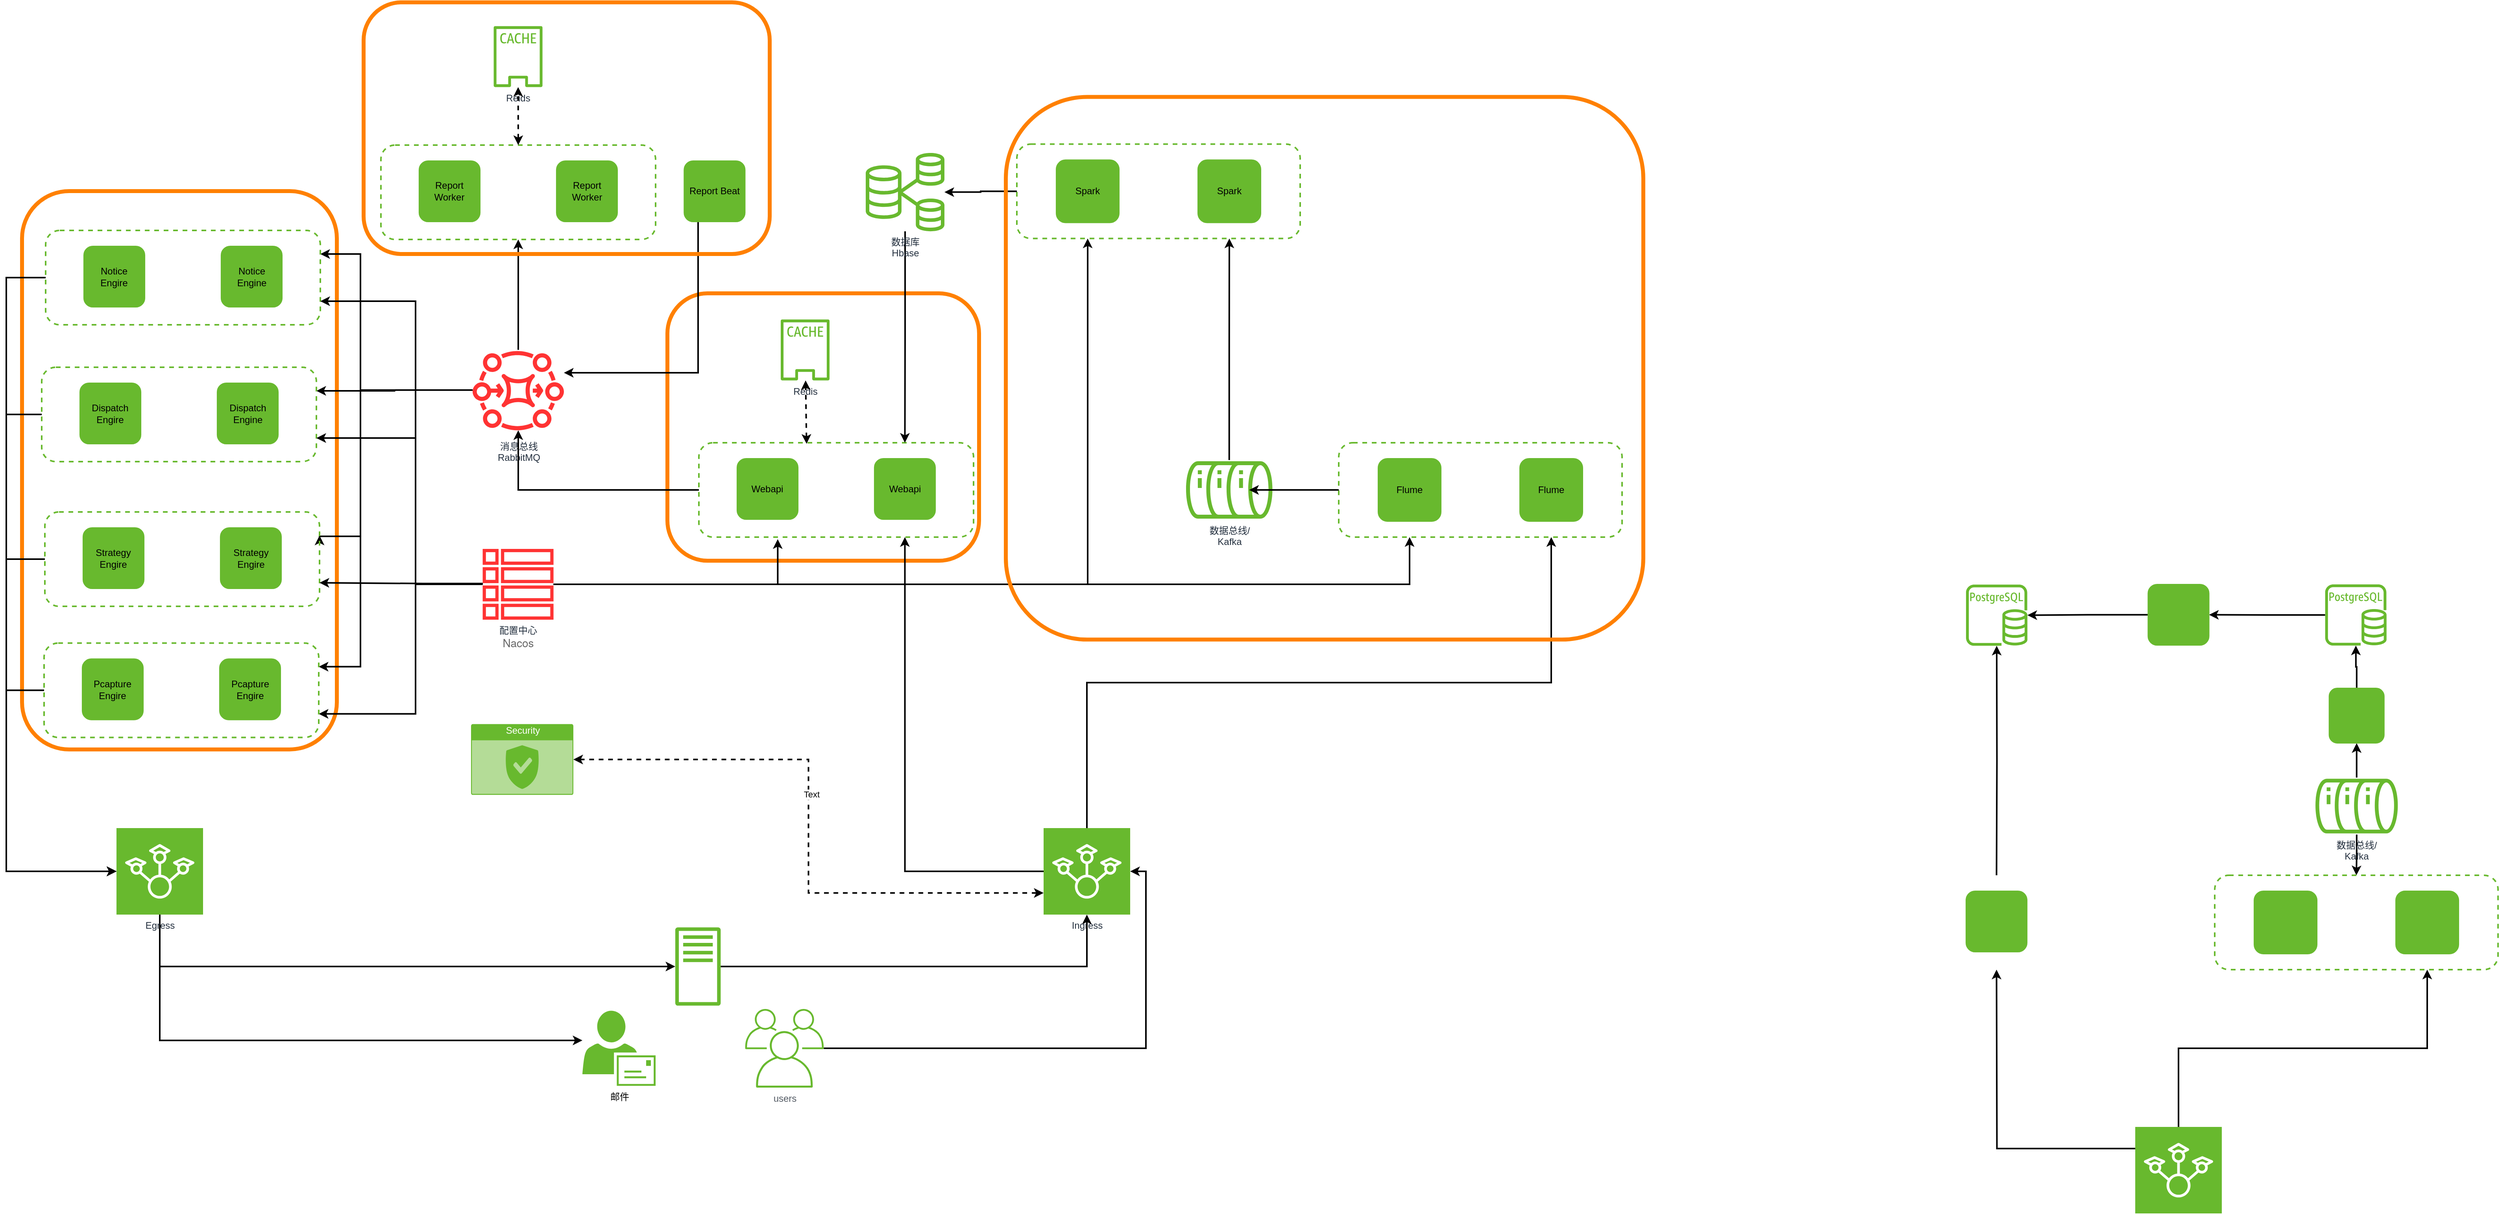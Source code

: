 <mxfile version="20.4.1" type="github">
  <diagram id="9oRhc1r4mWf8eJZ34Zwf" name="Page-1">
    <mxGraphModel dx="3762" dy="2219" grid="1" gridSize="10" guides="1" tooltips="1" connect="1" arrows="1" fold="1" page="1" pageScale="1" pageWidth="1169" pageHeight="827" math="0" shadow="0">
      <root>
        <mxCell id="0" />
        <mxCell id="1" parent="0" />
        <mxCell id="lge93pLNkwrm1VapkDIt-173" value="" style="rounded=1;whiteSpace=wrap;html=1;shadow=0;sketch=0;strokeColor=#FF8000;strokeWidth=5;fillColor=none;gradientColor=none;" vertex="1" parent="1">
          <mxGeometry x="-220" y="340" width="396" height="340" as="geometry" />
        </mxCell>
        <mxCell id="lge93pLNkwrm1VapkDIt-171" value="" style="rounded=1;whiteSpace=wrap;html=1;shadow=0;sketch=0;strokeColor=#FF8000;strokeWidth=5;fillColor=none;gradientColor=none;" vertex="1" parent="1">
          <mxGeometry x="-1040" y="210" width="400" height="710" as="geometry" />
        </mxCell>
        <mxCell id="lge93pLNkwrm1VapkDIt-13" style="edgeStyle=orthogonalEdgeStyle;rounded=0;orthogonalLoop=1;jettySize=auto;html=1;exitX=0.5;exitY=1;exitDx=0;exitDy=0;exitPerimeter=0;entryX=0.75;entryY=1;entryDx=0;entryDy=0;strokeWidth=2;" edge="1" parent="1" source="lge93pLNkwrm1VapkDIt-24" target="lge93pLNkwrm1VapkDIt-21">
          <mxGeometry relative="1" as="geometry">
            <mxPoint x="320" y="710" as="sourcePoint" />
            <mxPoint x="320" y="640" as="targetPoint" />
          </mxGeometry>
        </mxCell>
        <mxCell id="lge93pLNkwrm1VapkDIt-35" style="edgeStyle=orthogonalEdgeStyle;rounded=0;orthogonalLoop=1;jettySize=auto;html=1;strokeColor=#000000;entryX=0;entryY=0.5;entryDx=0;entryDy=0;entryPerimeter=0;strokeWidth=2;" edge="1" parent="1" source="lge93pLNkwrm1VapkDIt-8" target="lge93pLNkwrm1VapkDIt-24">
          <mxGeometry relative="1" as="geometry">
            <mxPoint x="320" y="780" as="targetPoint" />
          </mxGeometry>
        </mxCell>
        <mxCell id="lge93pLNkwrm1VapkDIt-8" value="users" style="sketch=0;outlineConnect=0;gradientColor=none;fontColor=#545B64;strokeColor=none;fillColor=#68B92E;dashed=0;verticalLabelPosition=bottom;verticalAlign=top;align=center;html=1;fontSize=12;fontStyle=0;aspect=fixed;shape=mxgraph.aws4.illustration_users;pointerEvents=1;strokeWidth=1;" vertex="1" parent="1">
          <mxGeometry x="-121.28" y="1250" width="100" height="100" as="geometry" />
        </mxCell>
        <mxCell id="lge93pLNkwrm1VapkDIt-34" style="edgeStyle=orthogonalEdgeStyle;rounded=0;orthogonalLoop=1;jettySize=auto;html=1;strokeColor=#000000;strokeWidth=2;" edge="1" parent="1" source="lge93pLNkwrm1VapkDIt-9" target="lge93pLNkwrm1VapkDIt-24">
          <mxGeometry relative="1" as="geometry" />
        </mxCell>
        <mxCell id="lge93pLNkwrm1VapkDIt-9" value="" style="sketch=0;outlineConnect=0;fontColor=#232F3E;gradientColor=none;fillColor=#68B92E;strokeColor=none;dashed=0;verticalLabelPosition=bottom;verticalAlign=top;align=center;html=1;fontSize=12;fontStyle=0;aspect=fixed;pointerEvents=1;shape=mxgraph.aws4.traditional_server;" vertex="1" parent="1">
          <mxGeometry x="-210" y="1146" width="57.69" height="100" as="geometry" />
        </mxCell>
        <mxCell id="lge93pLNkwrm1VapkDIt-175" style="edgeStyle=orthogonalEdgeStyle;rounded=0;orthogonalLoop=1;jettySize=auto;html=1;strokeColor=#000000;strokeWidth=2;entryX=0.75;entryY=1;entryDx=0;entryDy=0;" edge="1" parent="1" source="lge93pLNkwrm1VapkDIt-24" target="lge93pLNkwrm1VapkDIt-37">
          <mxGeometry relative="1" as="geometry">
            <mxPoint x="110" y="790" as="targetPoint" />
          </mxGeometry>
        </mxCell>
        <mxCell id="lge93pLNkwrm1VapkDIt-24" value="Ingress" style="sketch=0;points=[[0,0,0],[0.25,0,0],[0.5,0,0],[0.75,0,0],[1,0,0],[0,1,0],[0.25,1,0],[0.5,1,0],[0.75,1,0],[1,1,0],[0,0.25,0],[0,0.5,0],[0,0.75,0],[1,0.25,0],[1,0.5,0],[1,0.75,0]];outlineConnect=0;fontColor=#232F3E;gradientColor=none;gradientDirection=north;fillColor=#68B92E;strokeColor=#ffffff;dashed=0;verticalLabelPosition=bottom;verticalAlign=top;align=center;html=1;fontSize=12;fontStyle=0;aspect=fixed;shape=mxgraph.aws4.resourceIcon;resIcon=mxgraph.aws4.iot_sitewise;rounded=1;strokeWidth=1;direction=west;" vertex="1" parent="1">
          <mxGeometry x="258" y="1020" width="110" height="110" as="geometry" />
        </mxCell>
        <mxCell id="lge93pLNkwrm1VapkDIt-135" style="edgeStyle=orthogonalEdgeStyle;rounded=0;orthogonalLoop=1;jettySize=auto;html=1;strokeColor=#000000;strokeWidth=2;entryX=0.75;entryY=1;entryDx=0;entryDy=0;" edge="1" parent="1" source="lge93pLNkwrm1VapkDIt-25" target="lge93pLNkwrm1VapkDIt-140">
          <mxGeometry relative="1" as="geometry">
            <mxPoint x="924" y="310" as="sourcePoint" />
          </mxGeometry>
        </mxCell>
        <mxCell id="lge93pLNkwrm1VapkDIt-25" value="数据总线/&lt;br&gt;Kafka" style="sketch=0;outlineConnect=0;fontColor=#232F3E;gradientColor=none;fillColor=#68B92E;strokeColor=none;dashed=0;verticalLabelPosition=bottom;verticalAlign=top;align=center;html=1;fontSize=12;fontStyle=0;aspect=fixed;pointerEvents=1;shape=mxgraph.aws4.iot_analytics_data_store;rounded=1;strokeWidth=1;direction=south;shadow=0;perimeterSpacing=0;" vertex="1" parent="1">
          <mxGeometry x="439" y="552" width="109.77" height="76" as="geometry" />
        </mxCell>
        <mxCell id="lge93pLNkwrm1VapkDIt-33" value="" style="group" vertex="1" connectable="0" parent="1">
          <mxGeometry x="633" y="530" width="360" height="120" as="geometry" />
        </mxCell>
        <mxCell id="lge93pLNkwrm1VapkDIt-21" value="" style="rounded=1;whiteSpace=wrap;html=1;strokeColor=#68B92E;fillColor=none;gradientColor=#68B92E;dashed=1;strokeWidth=2;" vertex="1" parent="lge93pLNkwrm1VapkDIt-33">
          <mxGeometry width="360" height="120" as="geometry" />
        </mxCell>
        <mxCell id="lge93pLNkwrm1VapkDIt-16" value="Flume" style="whiteSpace=wrap;html=1;aspect=fixed;strokeColor=#68B92E;fillColor=#68B92E;gradientColor=#68B92E;rounded=1;" vertex="1" parent="lge93pLNkwrm1VapkDIt-33">
          <mxGeometry x="50" y="20" width="80" height="80" as="geometry" />
        </mxCell>
        <mxCell id="lge93pLNkwrm1VapkDIt-17" value="Flume" style="whiteSpace=wrap;html=1;aspect=fixed;strokeColor=#68B92E;fillColor=#68B92E;gradientColor=#68B92E;rounded=1;" vertex="1" parent="lge93pLNkwrm1VapkDIt-33">
          <mxGeometry x="230" y="20" width="80" height="80" as="geometry" />
        </mxCell>
        <mxCell id="lge93pLNkwrm1VapkDIt-36" value="" style="group" vertex="1" connectable="0" parent="1">
          <mxGeometry x="-180" y="530" width="349" height="120" as="geometry" />
        </mxCell>
        <mxCell id="lge93pLNkwrm1VapkDIt-37" value="" style="rounded=1;whiteSpace=wrap;html=1;strokeColor=#68B92E;fillColor=none;gradientColor=#68B92E;dashed=1;strokeWidth=2;" vertex="1" parent="lge93pLNkwrm1VapkDIt-36">
          <mxGeometry width="349" height="120" as="geometry" />
        </mxCell>
        <mxCell id="lge93pLNkwrm1VapkDIt-38" value="Webapi" style="whiteSpace=wrap;html=1;aspect=fixed;strokeColor=#68B92E;fillColor=#68B92E;gradientColor=#68B92E;rounded=1;" vertex="1" parent="lge93pLNkwrm1VapkDIt-36">
          <mxGeometry x="48.472" y="20" width="77.556" height="77.556" as="geometry" />
        </mxCell>
        <mxCell id="lge93pLNkwrm1VapkDIt-39" value="Webapi" style="whiteSpace=wrap;html=1;aspect=fixed;strokeColor=#68B92E;fillColor=#68B92E;gradientColor=#68B92E;rounded=1;" vertex="1" parent="lge93pLNkwrm1VapkDIt-36">
          <mxGeometry x="222.972" y="20" width="77.556" height="77.556" as="geometry" />
        </mxCell>
        <mxCell id="lge93pLNkwrm1VapkDIt-52" style="edgeStyle=orthogonalEdgeStyle;rounded=0;orthogonalLoop=1;jettySize=auto;html=1;entryX=0.5;entryY=1;entryDx=0;entryDy=0;strokeColor=#000000;strokeWidth=2;" edge="1" parent="1" source="lge93pLNkwrm1VapkDIt-45" target="lge93pLNkwrm1VapkDIt-48">
          <mxGeometry relative="1" as="geometry" />
        </mxCell>
        <mxCell id="lge93pLNkwrm1VapkDIt-63" style="edgeStyle=orthogonalEdgeStyle;rounded=0;orthogonalLoop=1;jettySize=auto;html=1;entryX=1;entryY=0.25;entryDx=0;entryDy=0;strokeColor=#000000;strokeWidth=2;" edge="1" parent="1" source="lge93pLNkwrm1VapkDIt-45" target="lge93pLNkwrm1VapkDIt-60">
          <mxGeometry relative="1" as="geometry">
            <Array as="points">
              <mxPoint x="-610" y="463" />
              <mxPoint x="-610" y="649" />
            </Array>
          </mxGeometry>
        </mxCell>
        <mxCell id="lge93pLNkwrm1VapkDIt-79" style="edgeStyle=orthogonalEdgeStyle;rounded=0;orthogonalLoop=1;jettySize=auto;html=1;entryX=1;entryY=0.25;entryDx=0;entryDy=0;strokeColor=#000000;strokeWidth=2;" edge="1" parent="1" source="lge93pLNkwrm1VapkDIt-45" target="lge93pLNkwrm1VapkDIt-76">
          <mxGeometry relative="1" as="geometry" />
        </mxCell>
        <mxCell id="lge93pLNkwrm1VapkDIt-93" style="edgeStyle=orthogonalEdgeStyle;rounded=0;orthogonalLoop=1;jettySize=auto;html=1;entryX=1;entryY=0.25;entryDx=0;entryDy=0;strokeColor=#000000;strokeWidth=2;" edge="1" parent="1" source="lge93pLNkwrm1VapkDIt-45" target="lge93pLNkwrm1VapkDIt-89">
          <mxGeometry relative="1" as="geometry">
            <Array as="points">
              <mxPoint x="-610" y="463" />
              <mxPoint x="-610" y="290" />
            </Array>
          </mxGeometry>
        </mxCell>
        <mxCell id="lge93pLNkwrm1VapkDIt-159" style="edgeStyle=orthogonalEdgeStyle;rounded=0;orthogonalLoop=1;jettySize=auto;html=1;entryX=1;entryY=0.25;entryDx=0;entryDy=0;strokeColor=#000000;strokeWidth=2;" edge="1" parent="1" source="lge93pLNkwrm1VapkDIt-45" target="lge93pLNkwrm1VapkDIt-155">
          <mxGeometry relative="1" as="geometry">
            <Array as="points">
              <mxPoint x="-610" y="463" />
              <mxPoint x="-610" y="815" />
            </Array>
          </mxGeometry>
        </mxCell>
        <mxCell id="lge93pLNkwrm1VapkDIt-45" value="消息总线&lt;br&gt;RabbitMQ" style="sketch=0;outlineConnect=0;fontColor=#232F3E;gradientColor=none;fillColor=#FF3333;strokeColor=none;dashed=0;verticalLabelPosition=bottom;verticalAlign=top;align=center;html=1;fontSize=12;fontStyle=0;aspect=fixed;pointerEvents=1;shape=mxgraph.aws4.mq_broker;rounded=1;shadow=0;strokeWidth=1;" vertex="1" parent="1">
          <mxGeometry x="-467.5" y="405" width="116" height="116" as="geometry" />
        </mxCell>
        <mxCell id="lge93pLNkwrm1VapkDIt-46" style="rounded=0;orthogonalLoop=1;jettySize=auto;html=1;strokeColor=#000000;exitX=0;exitY=0.5;exitDx=0;exitDy=0;edgeStyle=orthogonalEdgeStyle;strokeWidth=2;" edge="1" parent="1" source="lge93pLNkwrm1VapkDIt-37" target="lge93pLNkwrm1VapkDIt-45">
          <mxGeometry relative="1" as="geometry" />
        </mxCell>
        <mxCell id="lge93pLNkwrm1VapkDIt-47" value="" style="group" vertex="1" connectable="0" parent="1">
          <mxGeometry x="-584" y="151.5" width="349" height="120" as="geometry" />
        </mxCell>
        <mxCell id="lge93pLNkwrm1VapkDIt-48" value="" style="rounded=1;whiteSpace=wrap;html=1;strokeColor=#68B92E;fillColor=none;gradientColor=#68B92E;dashed=1;strokeWidth=2;" vertex="1" parent="lge93pLNkwrm1VapkDIt-47">
          <mxGeometry width="349" height="120" as="geometry" />
        </mxCell>
        <mxCell id="lge93pLNkwrm1VapkDIt-49" value="Report Worker" style="whiteSpace=wrap;html=1;aspect=fixed;strokeColor=#68B92E;fillColor=#68B92E;gradientColor=#68B92E;rounded=1;" vertex="1" parent="lge93pLNkwrm1VapkDIt-47">
          <mxGeometry x="48.472" y="20" width="77.556" height="77.556" as="geometry" />
        </mxCell>
        <mxCell id="lge93pLNkwrm1VapkDIt-50" value="Report Worker" style="whiteSpace=wrap;html=1;aspect=fixed;strokeColor=#68B92E;fillColor=#68B92E;gradientColor=#68B92E;rounded=1;" vertex="1" parent="lge93pLNkwrm1VapkDIt-47">
          <mxGeometry x="222.972" y="20" width="77.556" height="77.556" as="geometry" />
        </mxCell>
        <mxCell id="lge93pLNkwrm1VapkDIt-54" style="edgeStyle=orthogonalEdgeStyle;rounded=0;orthogonalLoop=1;jettySize=auto;html=1;strokeColor=#000000;strokeWidth=2;" edge="1" parent="1" source="lge93pLNkwrm1VapkDIt-53" target="lge93pLNkwrm1VapkDIt-45">
          <mxGeometry relative="1" as="geometry">
            <mxPoint x="-300" y="500" as="targetPoint" />
            <Array as="points">
              <mxPoint x="-181" y="441" />
            </Array>
          </mxGeometry>
        </mxCell>
        <mxCell id="lge93pLNkwrm1VapkDIt-53" value="Report Beat" style="whiteSpace=wrap;html=1;aspect=fixed;strokeColor=#68B92E;fillColor=#68B92E;gradientColor=#68B92E;rounded=1;" vertex="1" parent="1">
          <mxGeometry x="-198.838" y="171.5" width="77.556" height="77.556" as="geometry" />
        </mxCell>
        <mxCell id="lge93pLNkwrm1VapkDIt-59" value="" style="group" vertex="1" connectable="0" parent="1">
          <mxGeometry x="-1011" y="618" width="349" height="120" as="geometry" />
        </mxCell>
        <mxCell id="lge93pLNkwrm1VapkDIt-60" value="" style="rounded=1;whiteSpace=wrap;html=1;strokeColor=#68B92E;fillColor=none;gradientColor=#68B92E;dashed=1;strokeWidth=2;" vertex="1" parent="lge93pLNkwrm1VapkDIt-59">
          <mxGeometry width="349" height="120" as="geometry" />
        </mxCell>
        <mxCell id="lge93pLNkwrm1VapkDIt-61" value="Strategy Engire" style="whiteSpace=wrap;html=1;aspect=fixed;strokeColor=#68B92E;fillColor=#68B92E;gradientColor=#68B92E;rounded=1;" vertex="1" parent="lge93pLNkwrm1VapkDIt-59">
          <mxGeometry x="48.472" y="20" width="77.556" height="77.556" as="geometry" />
        </mxCell>
        <mxCell id="lge93pLNkwrm1VapkDIt-62" value="Strategy Engire" style="whiteSpace=wrap;html=1;aspect=fixed;strokeColor=#68B92E;fillColor=#68B92E;gradientColor=#68B92E;rounded=1;" vertex="1" parent="lge93pLNkwrm1VapkDIt-59">
          <mxGeometry x="222.972" y="20" width="77.556" height="77.556" as="geometry" />
        </mxCell>
        <mxCell id="lge93pLNkwrm1VapkDIt-85" style="edgeStyle=orthogonalEdgeStyle;rounded=0;orthogonalLoop=1;jettySize=auto;html=1;strokeColor=#000000;strokeWidth=2;" edge="1" parent="1" source="lge93pLNkwrm1VapkDIt-65" target="lge93pLNkwrm1VapkDIt-86">
          <mxGeometry relative="1" as="geometry">
            <mxPoint x="-360" y="1290" as="targetPoint" />
            <Array as="points">
              <mxPoint x="-865" y="1290" />
            </Array>
          </mxGeometry>
        </mxCell>
        <mxCell id="lge93pLNkwrm1VapkDIt-160" style="edgeStyle=orthogonalEdgeStyle;rounded=0;orthogonalLoop=1;jettySize=auto;html=1;strokeColor=#000000;strokeWidth=2;" edge="1" parent="1" source="lge93pLNkwrm1VapkDIt-65" target="lge93pLNkwrm1VapkDIt-9">
          <mxGeometry relative="1" as="geometry">
            <Array as="points">
              <mxPoint x="-865" y="1196" />
            </Array>
          </mxGeometry>
        </mxCell>
        <mxCell id="lge93pLNkwrm1VapkDIt-65" value="Egress" style="sketch=0;points=[[0,0,0],[0.25,0,0],[0.5,0,0],[0.75,0,0],[1,0,0],[0,1,0],[0.25,1,0],[0.5,1,0],[0.75,1,0],[1,1,0],[0,0.25,0],[0,0.5,0],[0,0.75,0],[1,0.25,0],[1,0.5,0],[1,0.75,0]];outlineConnect=0;fontColor=#232F3E;gradientColor=none;gradientDirection=north;fillColor=#68B92E;strokeColor=#ffffff;dashed=0;verticalLabelPosition=bottom;verticalAlign=top;align=center;html=1;fontSize=12;fontStyle=0;aspect=fixed;shape=mxgraph.aws4.resourceIcon;resIcon=mxgraph.aws4.iot_sitewise;rounded=1;strokeWidth=1;direction=west;" vertex="1" parent="1">
          <mxGeometry x="-920" y="1020" width="110" height="110" as="geometry" />
        </mxCell>
        <mxCell id="lge93pLNkwrm1VapkDIt-75" value="" style="group" vertex="1" connectable="0" parent="1">
          <mxGeometry x="-1015" y="434" width="349" height="120" as="geometry" />
        </mxCell>
        <mxCell id="lge93pLNkwrm1VapkDIt-76" value="" style="rounded=1;whiteSpace=wrap;html=1;strokeColor=#68B92E;fillColor=none;gradientColor=#68B92E;dashed=1;strokeWidth=2;" vertex="1" parent="lge93pLNkwrm1VapkDIt-75">
          <mxGeometry width="349" height="120" as="geometry" />
        </mxCell>
        <mxCell id="lge93pLNkwrm1VapkDIt-77" value="Dispatch Engire" style="whiteSpace=wrap;html=1;aspect=fixed;strokeColor=#68B92E;fillColor=#68B92E;gradientColor=#68B92E;rounded=1;" vertex="1" parent="lge93pLNkwrm1VapkDIt-75">
          <mxGeometry x="48.472" y="20" width="77.556" height="77.556" as="geometry" />
        </mxCell>
        <mxCell id="lge93pLNkwrm1VapkDIt-78" value="Dispatch Engine" style="whiteSpace=wrap;html=1;aspect=fixed;strokeColor=#68B92E;fillColor=#68B92E;gradientColor=#68B92E;rounded=1;" vertex="1" parent="lge93pLNkwrm1VapkDIt-75">
          <mxGeometry x="222.972" y="20" width="77.556" height="77.556" as="geometry" />
        </mxCell>
        <mxCell id="lge93pLNkwrm1VapkDIt-86" value="邮件" style="sketch=0;pointerEvents=1;shadow=0;dashed=0;html=1;strokeColor=none;fillColor=#68B92E;labelPosition=center;verticalLabelPosition=bottom;verticalAlign=top;outlineConnect=0;align=center;shape=mxgraph.office.users.mail_user;rounded=1;strokeWidth=1;" vertex="1" parent="1">
          <mxGeometry x="-328" y="1252.25" width="93" height="95.5" as="geometry" />
        </mxCell>
        <mxCell id="lge93pLNkwrm1VapkDIt-88" value="" style="group;dashed=1;dashPattern=1 2;strokeWidth=3;" vertex="1" connectable="0" parent="1">
          <mxGeometry x="-1010" y="260" width="349" height="120" as="geometry" />
        </mxCell>
        <mxCell id="lge93pLNkwrm1VapkDIt-89" value="" style="rounded=1;whiteSpace=wrap;html=1;strokeColor=#68B92E;fillColor=none;gradientColor=#68B92E;dashed=1;strokeWidth=2;" vertex="1" parent="lge93pLNkwrm1VapkDIt-88">
          <mxGeometry width="349" height="120" as="geometry" />
        </mxCell>
        <mxCell id="lge93pLNkwrm1VapkDIt-90" value="Notice &lt;br&gt;Engire" style="whiteSpace=wrap;html=1;aspect=fixed;strokeColor=#68B92E;fillColor=#68B92E;gradientColor=#68B92E;rounded=1;" vertex="1" parent="lge93pLNkwrm1VapkDIt-88">
          <mxGeometry x="48.472" y="20" width="77.556" height="77.556" as="geometry" />
        </mxCell>
        <mxCell id="lge93pLNkwrm1VapkDIt-91" value="Notice &lt;br&gt;Engine" style="whiteSpace=wrap;html=1;aspect=fixed;strokeColor=#68B92E;fillColor=#68B92E;gradientColor=#68B92E;rounded=1;" vertex="1" parent="lge93pLNkwrm1VapkDIt-88">
          <mxGeometry x="222.972" y="20" width="77.556" height="77.556" as="geometry" />
        </mxCell>
        <mxCell id="lge93pLNkwrm1VapkDIt-103" style="edgeStyle=orthogonalEdgeStyle;rounded=0;orthogonalLoop=1;jettySize=auto;html=1;entryX=0.287;entryY=1.022;entryDx=0;entryDy=0;entryPerimeter=0;strokeColor=#000000;strokeWidth=2;" edge="1" parent="1" source="lge93pLNkwrm1VapkDIt-95" target="lge93pLNkwrm1VapkDIt-37">
          <mxGeometry relative="1" as="geometry" />
        </mxCell>
        <mxCell id="lge93pLNkwrm1VapkDIt-109" style="edgeStyle=orthogonalEdgeStyle;rounded=0;orthogonalLoop=1;jettySize=auto;html=1;entryX=1;entryY=0.75;entryDx=0;entryDy=0;strokeColor=#000000;strokeWidth=2;" edge="1" parent="1" source="lge93pLNkwrm1VapkDIt-95" target="lge93pLNkwrm1VapkDIt-76">
          <mxGeometry relative="1" as="geometry">
            <Array as="points">
              <mxPoint x="-540" y="709" />
              <mxPoint x="-540" y="524" />
            </Array>
          </mxGeometry>
        </mxCell>
        <mxCell id="lge93pLNkwrm1VapkDIt-110" style="edgeStyle=orthogonalEdgeStyle;rounded=0;orthogonalLoop=1;jettySize=auto;html=1;entryX=1;entryY=0.75;entryDx=0;entryDy=0;strokeColor=#000000;strokeWidth=2;" edge="1" parent="1" source="lge93pLNkwrm1VapkDIt-95" target="lge93pLNkwrm1VapkDIt-89">
          <mxGeometry relative="1" as="geometry">
            <Array as="points">
              <mxPoint x="-540" y="709" />
              <mxPoint x="-540" y="350" />
            </Array>
          </mxGeometry>
        </mxCell>
        <mxCell id="lge93pLNkwrm1VapkDIt-158" style="edgeStyle=orthogonalEdgeStyle;rounded=0;orthogonalLoop=1;jettySize=auto;html=1;entryX=1;entryY=0.75;entryDx=0;entryDy=0;strokeColor=#000000;strokeWidth=2;" edge="1" parent="1" source="lge93pLNkwrm1VapkDIt-95" target="lge93pLNkwrm1VapkDIt-155">
          <mxGeometry relative="1" as="geometry">
            <Array as="points">
              <mxPoint x="-540" y="710" />
              <mxPoint x="-540" y="875" />
            </Array>
          </mxGeometry>
        </mxCell>
        <mxCell id="lge93pLNkwrm1VapkDIt-168" style="edgeStyle=orthogonalEdgeStyle;rounded=0;orthogonalLoop=1;jettySize=auto;html=1;entryX=0.25;entryY=1;entryDx=0;entryDy=0;strokeColor=#000000;strokeWidth=2;" edge="1" parent="1" source="lge93pLNkwrm1VapkDIt-95" target="lge93pLNkwrm1VapkDIt-140">
          <mxGeometry relative="1" as="geometry" />
        </mxCell>
        <mxCell id="lge93pLNkwrm1VapkDIt-95" value="配置中心&lt;br&gt;&lt;span style=&quot;color: rgb(102, 102, 102); font-family: &amp;quot;Helvetica Neue&amp;quot;, STHeiti, &amp;quot;Microsoft YaHei&amp;quot;, Helvetica, Arial, sans-serif; font-size: 14px; text-align: start; background-color: rgb(255, 255, 255);&quot;&gt;Nacos&lt;/span&gt;" style="sketch=0;outlineConnect=0;fontColor=#232F3E;gradientColor=none;fillColor=#FF3333;strokeColor=none;dashed=0;verticalLabelPosition=bottom;verticalAlign=top;align=center;html=1;fontSize=12;fontStyle=0;aspect=fixed;pointerEvents=1;shape=mxgraph.aws4.table;rounded=1;shadow=0;strokeWidth=1;" vertex="1" parent="1">
          <mxGeometry x="-454.71" y="665" width="90" height="90" as="geometry" />
        </mxCell>
        <mxCell id="lge93pLNkwrm1VapkDIt-102" value="" style="endArrow=classic;html=1;rounded=0;strokeColor=#000000;strokeWidth=2;entryX=0.25;entryY=1;entryDx=0;entryDy=0;edgeStyle=orthogonalEdgeStyle;" edge="1" parent="1" source="lge93pLNkwrm1VapkDIt-95" target="lge93pLNkwrm1VapkDIt-21">
          <mxGeometry width="50" height="50" relative="1" as="geometry">
            <mxPoint x="-370" y="670" as="sourcePoint" />
            <mxPoint x="-320" y="620" as="targetPoint" />
          </mxGeometry>
        </mxCell>
        <mxCell id="lge93pLNkwrm1VapkDIt-113" value="" style="endArrow=classic;html=1;rounded=0;strokeColor=#000000;strokeWidth=2;entryX=1;entryY=0.75;entryDx=0;entryDy=0;" edge="1" parent="1" source="lge93pLNkwrm1VapkDIt-95" target="lge93pLNkwrm1VapkDIt-60">
          <mxGeometry width="50" height="50" relative="1" as="geometry">
            <mxPoint x="-360" y="670" as="sourcePoint" />
            <mxPoint x="-310" y="620" as="targetPoint" />
          </mxGeometry>
        </mxCell>
        <mxCell id="lge93pLNkwrm1VapkDIt-114" style="edgeStyle=orthogonalEdgeStyle;rounded=0;orthogonalLoop=1;jettySize=auto;html=1;strokeColor=#000000;entryX=1;entryY=0.5;entryDx=0;entryDy=0;strokeWidth=2;" edge="1" parent="1" source="lge93pLNkwrm1VapkDIt-115" target="lge93pLNkwrm1VapkDIt-132">
          <mxGeometry relative="1" as="geometry">
            <mxPoint x="1723.03" y="761.5" as="targetPoint" />
          </mxGeometry>
        </mxCell>
        <mxCell id="lge93pLNkwrm1VapkDIt-115" value="" style="sketch=0;outlineConnect=0;fontColor=#232F3E;gradientColor=none;fillColor=#68B92E;strokeColor=none;dashed=0;verticalLabelPosition=bottom;verticalAlign=top;align=center;html=1;fontSize=12;fontStyle=0;aspect=fixed;pointerEvents=1;shape=mxgraph.aws4.rds_postgresql_instance;" vertex="1" parent="1">
          <mxGeometry x="1886.35" y="710" width="78" height="78" as="geometry" />
        </mxCell>
        <mxCell id="lge93pLNkwrm1VapkDIt-116" value="" style="sketch=0;outlineConnect=0;fontColor=#232F3E;gradientColor=none;fillColor=#68B92E;strokeColor=none;dashed=0;verticalLabelPosition=bottom;verticalAlign=top;align=center;html=1;fontSize=12;fontStyle=0;aspect=fixed;pointerEvents=1;shape=mxgraph.aws4.rds_postgresql_instance;" vertex="1" parent="1">
          <mxGeometry x="1430.03" y="710.28" width="78" height="78" as="geometry" />
        </mxCell>
        <mxCell id="lge93pLNkwrm1VapkDIt-117" style="edgeStyle=orthogonalEdgeStyle;rounded=0;orthogonalLoop=1;jettySize=auto;html=1;exitX=0.5;exitY=1;exitDx=0;exitDy=0;exitPerimeter=0;entryX=0.75;entryY=1;entryDx=0;entryDy=0;strokeWidth=2;" edge="1" parent="1" source="lge93pLNkwrm1VapkDIt-119" target="lge93pLNkwrm1VapkDIt-127">
          <mxGeometry relative="1" as="geometry">
            <mxPoint x="1707.03" y="1260" as="sourcePoint" />
            <mxPoint x="1707.03" y="1190" as="targetPoint" />
          </mxGeometry>
        </mxCell>
        <mxCell id="lge93pLNkwrm1VapkDIt-118" style="edgeStyle=orthogonalEdgeStyle;rounded=0;orthogonalLoop=1;jettySize=auto;html=1;entryX=0.75;entryY=1;entryDx=0;entryDy=0;strokeColor=#000000;strokeWidth=2;exitX=1;exitY=0.75;exitDx=0;exitDy=0;exitPerimeter=0;" edge="1" parent="1" source="lge93pLNkwrm1VapkDIt-119">
          <mxGeometry relative="1" as="geometry">
            <mxPoint x="1468.78" y="1200.0" as="targetPoint" />
          </mxGeometry>
        </mxCell>
        <mxCell id="lge93pLNkwrm1VapkDIt-119" value="" style="sketch=0;points=[[0,0,0],[0.25,0,0],[0.5,0,0],[0.75,0,0],[1,0,0],[0,1,0],[0.25,1,0],[0.5,1,0],[0.75,1,0],[1,1,0],[0,0.25,0],[0,0.5,0],[0,0.75,0],[1,0.25,0],[1,0.5,0],[1,0.75,0]];outlineConnect=0;fontColor=#232F3E;gradientColor=none;gradientDirection=north;fillColor=#68B92E;strokeColor=#ffffff;dashed=0;verticalLabelPosition=bottom;verticalAlign=top;align=center;html=1;fontSize=12;fontStyle=0;aspect=fixed;shape=mxgraph.aws4.resourceIcon;resIcon=mxgraph.aws4.iot_sitewise;rounded=1;strokeWidth=2;direction=west;" vertex="1" parent="1">
          <mxGeometry x="1645.03" y="1400" width="110" height="110" as="geometry" />
        </mxCell>
        <mxCell id="lge93pLNkwrm1VapkDIt-120" value="" style="edgeStyle=orthogonalEdgeStyle;rounded=0;orthogonalLoop=1;jettySize=auto;html=1;strokeColor=#000000;strokeWidth=2;" edge="1" parent="1" source="lge93pLNkwrm1VapkDIt-122" target="lge93pLNkwrm1VapkDIt-127">
          <mxGeometry relative="1" as="geometry" />
        </mxCell>
        <mxCell id="lge93pLNkwrm1VapkDIt-121" style="edgeStyle=orthogonalEdgeStyle;rounded=0;orthogonalLoop=1;jettySize=auto;html=1;entryX=0.5;entryY=1;entryDx=0;entryDy=0;strokeColor=#000000;strokeWidth=2;" edge="1" parent="1" source="lge93pLNkwrm1VapkDIt-122" target="lge93pLNkwrm1VapkDIt-124">
          <mxGeometry relative="1" as="geometry">
            <mxPoint x="1947.03" y="900" as="sourcePoint" />
          </mxGeometry>
        </mxCell>
        <mxCell id="lge93pLNkwrm1VapkDIt-122" value="数据总线/&lt;br&gt;Kafka" style="sketch=0;outlineConnect=0;fontColor=#232F3E;gradientColor=none;fillColor=#68B92E;strokeColor=none;dashed=0;verticalLabelPosition=bottom;verticalAlign=top;align=center;html=1;fontSize=12;fontStyle=0;aspect=fixed;pointerEvents=1;shape=mxgraph.aws4.iot_analytics_data_store;rounded=1;strokeWidth=1;direction=south;shadow=0;perimeterSpacing=0;" vertex="1" parent="1">
          <mxGeometry x="1874.03" y="955.78" width="104.63" height="72.44" as="geometry" />
        </mxCell>
        <mxCell id="lge93pLNkwrm1VapkDIt-123" style="edgeStyle=orthogonalEdgeStyle;rounded=0;orthogonalLoop=1;jettySize=auto;html=1;strokeColor=#000000;strokeWidth=2;" edge="1" parent="1" source="lge93pLNkwrm1VapkDIt-124" target="lge93pLNkwrm1VapkDIt-115">
          <mxGeometry relative="1" as="geometry" />
        </mxCell>
        <mxCell id="lge93pLNkwrm1VapkDIt-124" value="" style="whiteSpace=wrap;html=1;aspect=fixed;strokeColor=#68B92E;fillColor=#68B92E;gradientColor=#68B92E;rounded=1;" vertex="1" parent="1">
          <mxGeometry x="1891.35" y="842" width="70" height="70" as="geometry" />
        </mxCell>
        <mxCell id="lge93pLNkwrm1VapkDIt-125" style="edgeStyle=orthogonalEdgeStyle;rounded=0;orthogonalLoop=1;jettySize=auto;html=1;strokeColor=#000000;exitX=0;exitY=0.5;exitDx=0;exitDy=0;strokeWidth=2;" edge="1" parent="1" source="lge93pLNkwrm1VapkDIt-132" target="lge93pLNkwrm1VapkDIt-116">
          <mxGeometry relative="1" as="geometry">
            <mxPoint x="1663.03" y="761.5" as="sourcePoint" />
          </mxGeometry>
        </mxCell>
        <mxCell id="lge93pLNkwrm1VapkDIt-126" value="" style="group" vertex="1" connectable="0" parent="1">
          <mxGeometry x="1746.03" y="1080" width="360" height="120" as="geometry" />
        </mxCell>
        <mxCell id="lge93pLNkwrm1VapkDIt-127" value="" style="rounded=1;whiteSpace=wrap;html=1;strokeColor=#68B92E;fillColor=none;gradientColor=#68B92E;dashed=1;strokeWidth=2;" vertex="1" parent="lge93pLNkwrm1VapkDIt-126">
          <mxGeometry width="360" height="120" as="geometry" />
        </mxCell>
        <mxCell id="lge93pLNkwrm1VapkDIt-128" value="" style="whiteSpace=wrap;html=1;aspect=fixed;strokeColor=#68B92E;fillColor=#68B92E;gradientColor=#68B92E;rounded=1;" vertex="1" parent="lge93pLNkwrm1VapkDIt-126">
          <mxGeometry x="50" y="20" width="80" height="80" as="geometry" />
        </mxCell>
        <mxCell id="lge93pLNkwrm1VapkDIt-129" value="" style="whiteSpace=wrap;html=1;aspect=fixed;strokeColor=#68B92E;fillColor=#68B92E;gradientColor=#68B92E;rounded=1;" vertex="1" parent="lge93pLNkwrm1VapkDIt-126">
          <mxGeometry x="230" y="20" width="80" height="80" as="geometry" />
        </mxCell>
        <mxCell id="lge93pLNkwrm1VapkDIt-130" value="" style="whiteSpace=wrap;html=1;aspect=fixed;strokeColor=#68B92E;fillColor=#68B92E;gradientColor=#68B92E;rounded=1;" vertex="1" parent="1">
          <mxGeometry x="1430.002" y="1100" width="77.556" height="77.556" as="geometry" />
        </mxCell>
        <mxCell id="lge93pLNkwrm1VapkDIt-131" style="edgeStyle=orthogonalEdgeStyle;rounded=0;orthogonalLoop=1;jettySize=auto;html=1;strokeColor=#000000;strokeWidth=2;exitX=0.75;exitY=0;exitDx=0;exitDy=0;" edge="1" parent="1" target="lge93pLNkwrm1VapkDIt-116">
          <mxGeometry relative="1" as="geometry">
            <mxPoint x="1468.78" y="1080.0" as="sourcePoint" />
          </mxGeometry>
        </mxCell>
        <mxCell id="lge93pLNkwrm1VapkDIt-132" value="" style="whiteSpace=wrap;html=1;aspect=fixed;strokeColor=#68B92E;fillColor=#68B92E;gradientColor=#68B92E;rounded=1;" vertex="1" parent="1">
          <mxGeometry x="1661.252" y="710" width="77.556" height="77.556" as="geometry" />
        </mxCell>
        <mxCell id="lge93pLNkwrm1VapkDIt-146" style="edgeStyle=orthogonalEdgeStyle;rounded=0;orthogonalLoop=1;jettySize=auto;html=1;entryX=0.75;entryY=0;entryDx=0;entryDy=0;strokeColor=#000000;strokeWidth=2;" edge="1" parent="1" source="lge93pLNkwrm1VapkDIt-134" target="lge93pLNkwrm1VapkDIt-37">
          <mxGeometry relative="1" as="geometry" />
        </mxCell>
        <mxCell id="lge93pLNkwrm1VapkDIt-134" value="数据库&lt;br&gt;Hbase" style="sketch=0;outlineConnect=0;fontColor=#232F3E;gradientColor=none;fillColor=#68B92E;strokeColor=none;dashed=0;verticalLabelPosition=bottom;verticalAlign=top;align=center;html=1;fontSize=12;fontStyle=0;aspect=fixed;pointerEvents=1;shape=mxgraph.aws4.rds_multi_az_db_cluster;rounded=1;shadow=0;strokeWidth=1;" vertex="1" parent="1">
          <mxGeometry x="32" y="161.28" width="100" height="100" as="geometry" />
        </mxCell>
        <mxCell id="lge93pLNkwrm1VapkDIt-136" style="edgeStyle=orthogonalEdgeStyle;rounded=0;orthogonalLoop=1;jettySize=auto;html=1;strokeColor=#000000;strokeWidth=2;" edge="1" parent="1" source="lge93pLNkwrm1VapkDIt-21" target="lge93pLNkwrm1VapkDIt-25">
          <mxGeometry relative="1" as="geometry" />
        </mxCell>
        <mxCell id="lge93pLNkwrm1VapkDIt-137" value="Redis" style="sketch=0;outlineConnect=0;fontColor=#232F3E;gradientColor=none;fillColor=#68B92E;strokeColor=none;dashed=0;verticalLabelPosition=bottom;verticalAlign=top;align=center;html=1;fontSize=12;fontStyle=0;aspect=fixed;pointerEvents=1;shape=mxgraph.aws4.cached_volume;rounded=1;shadow=0;strokeWidth=1;" vertex="1" parent="1">
          <mxGeometry x="-76" y="373" width="62" height="78" as="geometry" />
        </mxCell>
        <mxCell id="lge93pLNkwrm1VapkDIt-138" value="Reids" style="sketch=0;outlineConnect=0;fontColor=#232F3E;gradientColor=none;fillColor=#68B92E;strokeColor=none;dashed=0;verticalLabelPosition=bottom;verticalAlign=top;align=center;html=1;fontSize=12;fontStyle=0;aspect=fixed;pointerEvents=1;shape=mxgraph.aws4.cached_volume;rounded=1;shadow=0;strokeWidth=1;" vertex="1" parent="1">
          <mxGeometry x="-440.71" width="62" height="78" as="geometry" />
        </mxCell>
        <mxCell id="lge93pLNkwrm1VapkDIt-139" value="" style="group;strokeColor=none;rounded=1;" vertex="1" connectable="0" parent="1">
          <mxGeometry x="224" y="150.28" width="797.5" height="630" as="geometry" />
        </mxCell>
        <mxCell id="lge93pLNkwrm1VapkDIt-140" value="" style="rounded=1;whiteSpace=wrap;html=1;strokeColor=#68B92E;fillColor=none;gradientColor=#68B92E;dashed=1;strokeWidth=2;" vertex="1" parent="lge93pLNkwrm1VapkDIt-139">
          <mxGeometry width="360" height="120" as="geometry" />
        </mxCell>
        <mxCell id="lge93pLNkwrm1VapkDIt-141" value="Spark" style="whiteSpace=wrap;html=1;aspect=fixed;strokeColor=#68B92E;fillColor=#68B92E;gradientColor=#68B92E;rounded=1;" vertex="1" parent="lge93pLNkwrm1VapkDIt-139">
          <mxGeometry x="50" y="20" width="80" height="80" as="geometry" />
        </mxCell>
        <mxCell id="lge93pLNkwrm1VapkDIt-142" value="Spark" style="whiteSpace=wrap;html=1;aspect=fixed;strokeColor=#68B92E;fillColor=#68B92E;gradientColor=#68B92E;rounded=1;" vertex="1" parent="lge93pLNkwrm1VapkDIt-139">
          <mxGeometry x="230" y="20" width="80" height="80" as="geometry" />
        </mxCell>
        <mxCell id="lge93pLNkwrm1VapkDIt-145" style="edgeStyle=orthogonalEdgeStyle;rounded=0;orthogonalLoop=1;jettySize=auto;html=1;strokeColor=#000000;strokeWidth=2;" edge="1" parent="1" source="lge93pLNkwrm1VapkDIt-140" target="lge93pLNkwrm1VapkDIt-134">
          <mxGeometry relative="1" as="geometry" />
        </mxCell>
        <mxCell id="lge93pLNkwrm1VapkDIt-147" value="" style="endArrow=classic;startArrow=classic;html=1;rounded=0;strokeColor=#000000;strokeWidth=2;exitX=0.392;exitY=0.011;exitDx=0;exitDy=0;exitPerimeter=0;dashed=1;" edge="1" parent="1" source="lge93pLNkwrm1VapkDIt-37" target="lge93pLNkwrm1VapkDIt-137">
          <mxGeometry width="50" height="50" relative="1" as="geometry">
            <mxPoint x="80" y="670" as="sourcePoint" />
            <mxPoint x="130" y="620" as="targetPoint" />
          </mxGeometry>
        </mxCell>
        <mxCell id="lge93pLNkwrm1VapkDIt-148" value="" style="endArrow=classic;startArrow=classic;html=1;rounded=0;dashed=1;strokeColor=#000000;strokeWidth=2;exitX=0.5;exitY=0;exitDx=0;exitDy=0;" edge="1" parent="1" source="lge93pLNkwrm1VapkDIt-48" target="lge93pLNkwrm1VapkDIt-138">
          <mxGeometry width="50" height="50" relative="1" as="geometry">
            <mxPoint x="80" y="510" as="sourcePoint" />
            <mxPoint x="-260" y="50" as="targetPoint" />
          </mxGeometry>
        </mxCell>
        <mxCell id="lge93pLNkwrm1VapkDIt-149" value="Security" style="html=1;strokeColor=none;fillColor=#68B92E;labelPosition=center;verticalLabelPosition=middle;verticalAlign=top;align=center;fontSize=12;outlineConnect=0;spacingTop=-6;fontColor=#FFFFFF;sketch=0;shape=mxgraph.sitemap.security;rounded=1;shadow=0;dashed=1;strokeWidth=1;" vertex="1" parent="1">
          <mxGeometry x="-469.5" y="887.78" width="130" height="90" as="geometry" />
        </mxCell>
        <mxCell id="lge93pLNkwrm1VapkDIt-151" value="" style="endArrow=classic;startArrow=classic;html=1;rounded=0;dashed=1;strokeColor=#000000;strokeWidth=2;exitX=1;exitY=0.5;exitDx=0;exitDy=0;exitPerimeter=0;entryX=1;entryY=0.25;entryDx=0;entryDy=0;entryPerimeter=0;edgeStyle=orthogonalEdgeStyle;" edge="1" parent="1" source="lge93pLNkwrm1VapkDIt-149" target="lge93pLNkwrm1VapkDIt-24">
          <mxGeometry width="50" height="50" relative="1" as="geometry">
            <mxPoint x="80" y="840" as="sourcePoint" />
            <mxPoint x="130" y="790" as="targetPoint" />
          </mxGeometry>
        </mxCell>
        <mxCell id="lge93pLNkwrm1VapkDIt-152" value="Text" style="edgeLabel;html=1;align=center;verticalAlign=middle;resizable=0;points=[];" vertex="1" connectable="0" parent="lge93pLNkwrm1VapkDIt-151">
          <mxGeometry x="-0.106" y="2" relative="1" as="geometry">
            <mxPoint x="1" as="offset" />
          </mxGeometry>
        </mxCell>
        <mxCell id="lge93pLNkwrm1VapkDIt-154" value="" style="group" vertex="1" connectable="0" parent="1">
          <mxGeometry x="-1012" y="784.78" width="349" height="120" as="geometry" />
        </mxCell>
        <mxCell id="lge93pLNkwrm1VapkDIt-155" value="" style="rounded=1;whiteSpace=wrap;html=1;strokeColor=#68B92E;fillColor=none;gradientColor=#68B92E;dashed=1;strokeWidth=2;" vertex="1" parent="lge93pLNkwrm1VapkDIt-154">
          <mxGeometry width="349" height="120" as="geometry" />
        </mxCell>
        <mxCell id="lge93pLNkwrm1VapkDIt-156" value="Pcapture&lt;br&gt;Engire" style="whiteSpace=wrap;html=1;aspect=fixed;strokeColor=#68B92E;fillColor=#68B92E;gradientColor=#68B92E;rounded=1;" vertex="1" parent="lge93pLNkwrm1VapkDIt-154">
          <mxGeometry x="48.472" y="20" width="77.556" height="77.556" as="geometry" />
        </mxCell>
        <mxCell id="lge93pLNkwrm1VapkDIt-157" value="Pcapture&lt;br&gt;Engire" style="whiteSpace=wrap;html=1;aspect=fixed;strokeColor=#68B92E;fillColor=#68B92E;gradientColor=#68B92E;rounded=1;" vertex="1" parent="lge93pLNkwrm1VapkDIt-154">
          <mxGeometry x="222.972" y="20" width="77.556" height="77.556" as="geometry" />
        </mxCell>
        <mxCell id="lge93pLNkwrm1VapkDIt-164" style="edgeStyle=orthogonalEdgeStyle;rounded=0;orthogonalLoop=1;jettySize=auto;html=1;exitX=0;exitY=0.5;exitDx=0;exitDy=0;entryX=1;entryY=0.5;entryDx=0;entryDy=0;entryPerimeter=0;strokeColor=#000000;strokeWidth=2;" edge="1" parent="1" source="lge93pLNkwrm1VapkDIt-155" target="lge93pLNkwrm1VapkDIt-65">
          <mxGeometry relative="1" as="geometry">
            <Array as="points">
              <mxPoint x="-1060" y="845" />
              <mxPoint x="-1060" y="1075" />
            </Array>
          </mxGeometry>
        </mxCell>
        <mxCell id="lge93pLNkwrm1VapkDIt-165" style="edgeStyle=orthogonalEdgeStyle;rounded=0;orthogonalLoop=1;jettySize=auto;html=1;entryX=1;entryY=0.5;entryDx=0;entryDy=0;entryPerimeter=0;strokeColor=#000000;strokeWidth=2;" edge="1" parent="1" source="lge93pLNkwrm1VapkDIt-60" target="lge93pLNkwrm1VapkDIt-65">
          <mxGeometry relative="1" as="geometry">
            <Array as="points">
              <mxPoint x="-1060" y="678" />
              <mxPoint x="-1060" y="1075" />
            </Array>
          </mxGeometry>
        </mxCell>
        <mxCell id="lge93pLNkwrm1VapkDIt-166" style="edgeStyle=orthogonalEdgeStyle;rounded=0;orthogonalLoop=1;jettySize=auto;html=1;entryX=1;entryY=0.5;entryDx=0;entryDy=0;entryPerimeter=0;strokeColor=#000000;strokeWidth=2;" edge="1" parent="1" source="lge93pLNkwrm1VapkDIt-76" target="lge93pLNkwrm1VapkDIt-65">
          <mxGeometry relative="1" as="geometry">
            <Array as="points">
              <mxPoint x="-1060" y="494" />
              <mxPoint x="-1060" y="1075" />
            </Array>
          </mxGeometry>
        </mxCell>
        <mxCell id="lge93pLNkwrm1VapkDIt-167" style="edgeStyle=orthogonalEdgeStyle;rounded=0;orthogonalLoop=1;jettySize=auto;html=1;entryX=1;entryY=0.5;entryDx=0;entryDy=0;entryPerimeter=0;strokeColor=#000000;strokeWidth=2;" edge="1" parent="1" source="lge93pLNkwrm1VapkDIt-89" target="lge93pLNkwrm1VapkDIt-65">
          <mxGeometry relative="1" as="geometry">
            <Array as="points">
              <mxPoint x="-1060" y="320" />
              <mxPoint x="-1060" y="1075" />
            </Array>
          </mxGeometry>
        </mxCell>
        <mxCell id="lge93pLNkwrm1VapkDIt-170" value="" style="rounded=1;whiteSpace=wrap;html=1;shadow=0;sketch=0;strokeColor=#FF8000;strokeWidth=5;fillColor=none;gradientColor=none;" vertex="1" parent="1">
          <mxGeometry x="210" y="90.28" width="810" height="690" as="geometry" />
        </mxCell>
        <mxCell id="lge93pLNkwrm1VapkDIt-172" value="" style="rounded=1;whiteSpace=wrap;html=1;shadow=0;sketch=0;strokeColor=#FF8000;strokeWidth=5;fillColor=none;gradientColor=none;" vertex="1" parent="1">
          <mxGeometry x="-606" y="-30" width="516" height="320" as="geometry" />
        </mxCell>
      </root>
    </mxGraphModel>
  </diagram>
</mxfile>
